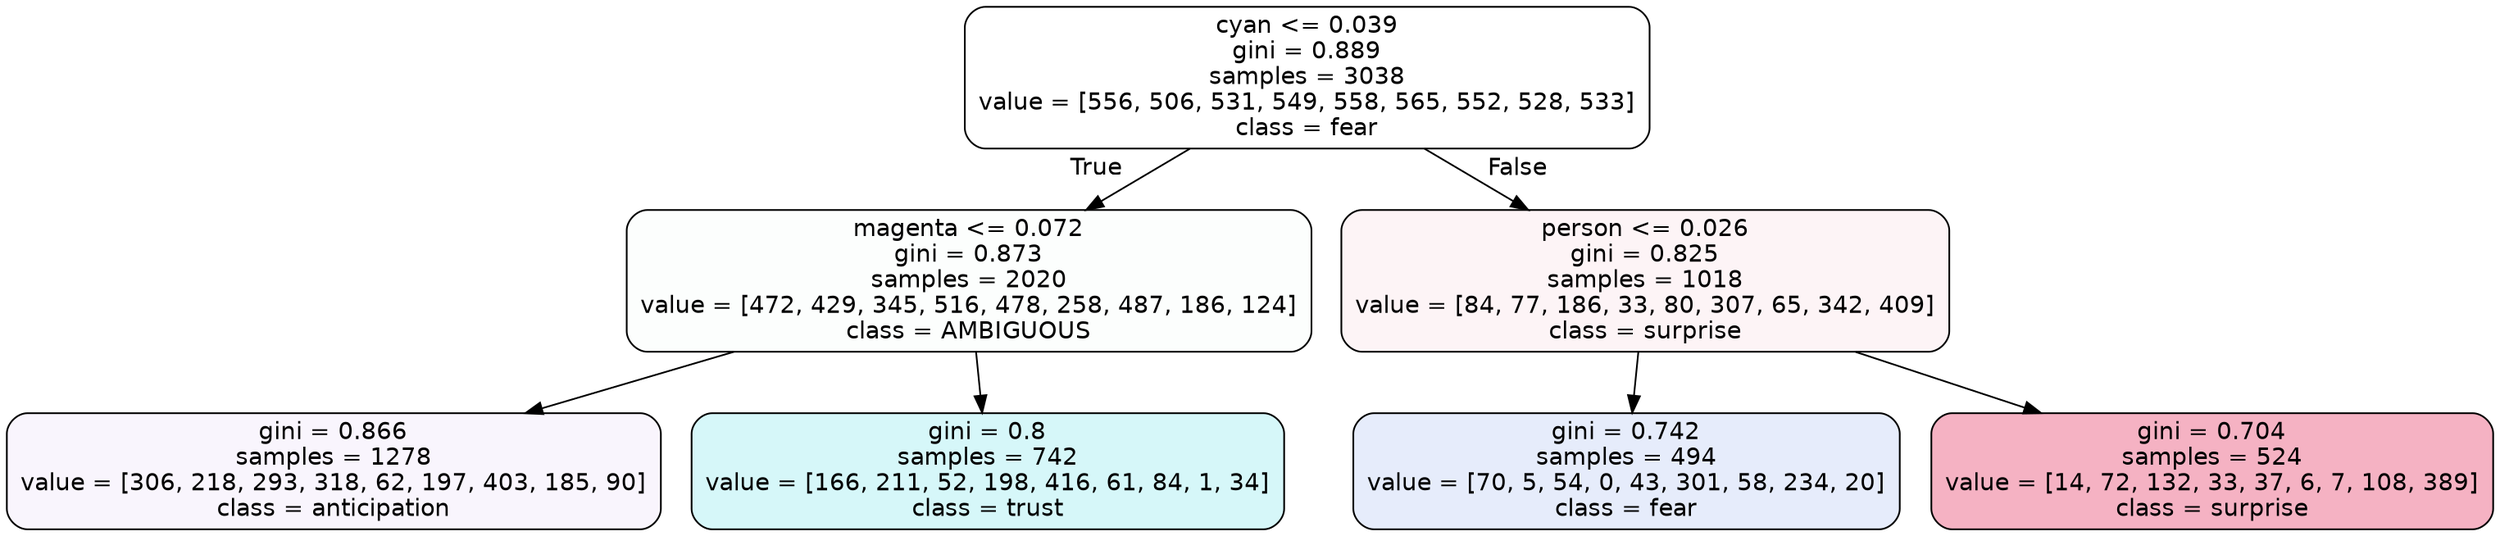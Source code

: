 digraph Tree {
node [shape=box, style="filled, rounded", color="black", fontname=helvetica] ;
edge [fontname=helvetica] ;
0 [label="cyan <= 0.039\ngini = 0.889\nsamples = 3038\nvalue = [556, 506, 531, 549, 558, 565, 552, 528, 533]\nclass = fear", fillcolor="#3964e500"] ;
1 [label="magenta <= 0.072\ngini = 0.873\nsamples = 2020\nvalue = [472, 429, 345, 516, 478, 258, 487, 186, 124]\nclass = AMBIGUOUS", fillcolor="#39e58103"] ;
0 -> 1 [labeldistance=2.5, labelangle=45, headlabel="True"] ;
2 [label="gini = 0.866\nsamples = 1278\nvalue = [306, 218, 293, 318, 62, 197, 403, 185, 90]\nclass = anticipation", fillcolor="#8139e50c"] ;
1 -> 2 ;
3 [label="gini = 0.8\nsamples = 742\nvalue = [166, 211, 52, 198, 416, 61, 84, 1, 34]\nclass = trust", fillcolor="#39d7e534"] ;
1 -> 3 ;
4 [label="person <= 0.026\ngini = 0.825\nsamples = 1018\nvalue = [84, 77, 186, 33, 80, 307, 65, 342, 409]\nclass = surprise", fillcolor="#e539640e"] ;
0 -> 4 [labeldistance=2.5, labelangle=-45, headlabel="False"] ;
5 [label="gini = 0.742\nsamples = 494\nvalue = [70, 5, 54, 0, 43, 301, 58, 234, 20]\nclass = fear", fillcolor="#3964e51f"] ;
4 -> 5 ;
6 [label="gini = 0.704\nsamples = 524\nvalue = [14, 72, 132, 33, 37, 6, 7, 108, 389]\nclass = surprise", fillcolor="#e5396462"] ;
4 -> 6 ;
}